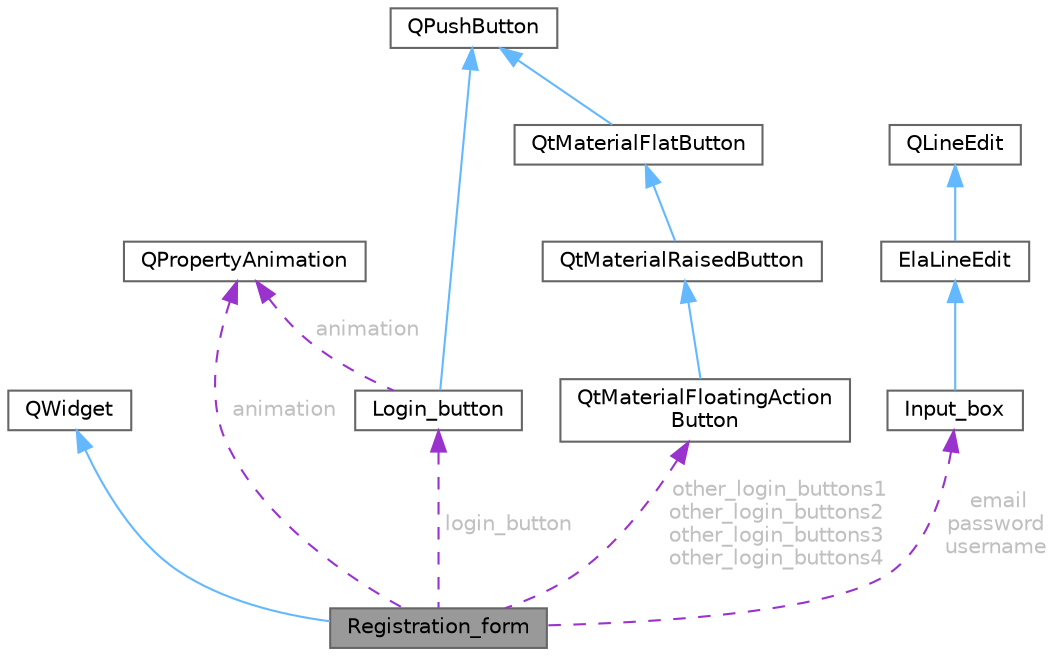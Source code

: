 digraph "Registration_form"
{
 // LATEX_PDF_SIZE
  bgcolor="transparent";
  edge [fontname=Helvetica,fontsize=10,labelfontname=Helvetica,labelfontsize=10];
  node [fontname=Helvetica,fontsize=10,shape=box,height=0.2,width=0.4];
  Node1 [id="Node000001",label="Registration_form",height=0.2,width=0.4,color="gray40", fillcolor="grey60", style="filled", fontcolor="black",tooltip=" "];
  Node2 -> Node1 [id="edge1_Node000001_Node000002",dir="back",color="steelblue1",style="solid",tooltip=" "];
  Node2 [id="Node000002",label="QWidget",height=0.2,width=0.4,color="gray40", fillcolor="white", style="filled",tooltip=" "];
  Node3 -> Node1 [id="edge2_Node000001_Node000003",dir="back",color="darkorchid3",style="dashed",tooltip=" ",label=" animation",fontcolor="grey" ];
  Node3 [id="Node000003",label="QPropertyAnimation",height=0.2,width=0.4,color="gray40", fillcolor="white", style="filled",URL="$class_q_property_animation.html",tooltip="Qt 属性动画类，用于窗口缩放动画"];
  Node4 -> Node1 [id="edge3_Node000001_Node000004",dir="back",color="darkorchid3",style="dashed",tooltip=" ",label=" email\npassword\nusername",fontcolor="grey" ];
  Node4 [id="Node000004",label="Input_box",height=0.2,width=0.4,color="gray40", fillcolor="white", style="filled",URL="$class_input__box.html",tooltip=" "];
  Node5 -> Node4 [id="edge4_Node000004_Node000005",dir="back",color="steelblue1",style="solid",tooltip=" "];
  Node5 [id="Node000005",label="ElaLineEdit",height=0.2,width=0.4,color="gray40", fillcolor="white", style="filled",URL="$class_ela_line_edit.html",tooltip=" "];
  Node6 -> Node5 [id="edge5_Node000005_Node000006",dir="back",color="steelblue1",style="solid",tooltip=" "];
  Node6 [id="Node000006",label="QLineEdit",height=0.2,width=0.4,color="gray40", fillcolor="white", style="filled",tooltip=" "];
  Node7 -> Node1 [id="edge6_Node000001_Node000007",dir="back",color="darkorchid3",style="dashed",tooltip=" ",label=" login_button",fontcolor="grey" ];
  Node7 [id="Node000007",label="Login_button",height=0.2,width=0.4,color="gray40", fillcolor="white", style="filled",URL="$class_login__button.html",tooltip=" "];
  Node8 -> Node7 [id="edge7_Node000007_Node000008",dir="back",color="steelblue1",style="solid",tooltip=" "];
  Node8 [id="Node000008",label="QPushButton",height=0.2,width=0.4,color="gray40", fillcolor="white", style="filled",tooltip=" "];
  Node3 -> Node7 [id="edge8_Node000007_Node000003",dir="back",color="darkorchid3",style="dashed",tooltip=" ",label=" animation",fontcolor="grey" ];
  Node9 -> Node1 [id="edge9_Node000001_Node000009",dir="back",color="darkorchid3",style="dashed",tooltip=" ",label=" other_login_buttons1\nother_login_buttons2\nother_login_buttons3\nother_login_buttons4",fontcolor="grey" ];
  Node9 [id="Node000009",label="QtMaterialFloatingAction\lButton",height=0.2,width=0.4,color="gray40", fillcolor="white", style="filled",URL="$class_qt_material_floating_action_button.html",tooltip="浮动动作按钮类，继承自 QtMaterialRaisedButton，支持 Material Design 风格"];
  Node10 -> Node9 [id="edge10_Node000009_Node000010",dir="back",color="steelblue1",style="solid",tooltip=" "];
  Node10 [id="Node000010",label="QtMaterialRaisedButton",height=0.2,width=0.4,color="gray40", fillcolor="white", style="filled",URL="$class_qt_material_raised_button.html",tooltip="凸起按钮类，继承自 QtMaterialFlatButton，支持 Material Design 风格"];
  Node11 -> Node10 [id="edge11_Node000010_Node000011",dir="back",color="steelblue1",style="solid",tooltip=" "];
  Node11 [id="Node000011",label="QtMaterialFlatButton",height=0.2,width=0.4,color="gray40", fillcolor="white", style="filled",URL="$class_qt_material_flat_button.html",tooltip="扁平按钮类，继承自 QPushButton，支持 Material Design 风格"];
  Node8 -> Node11 [id="edge12_Node000011_Node000008",dir="back",color="steelblue1",style="solid",tooltip=" "];
}
